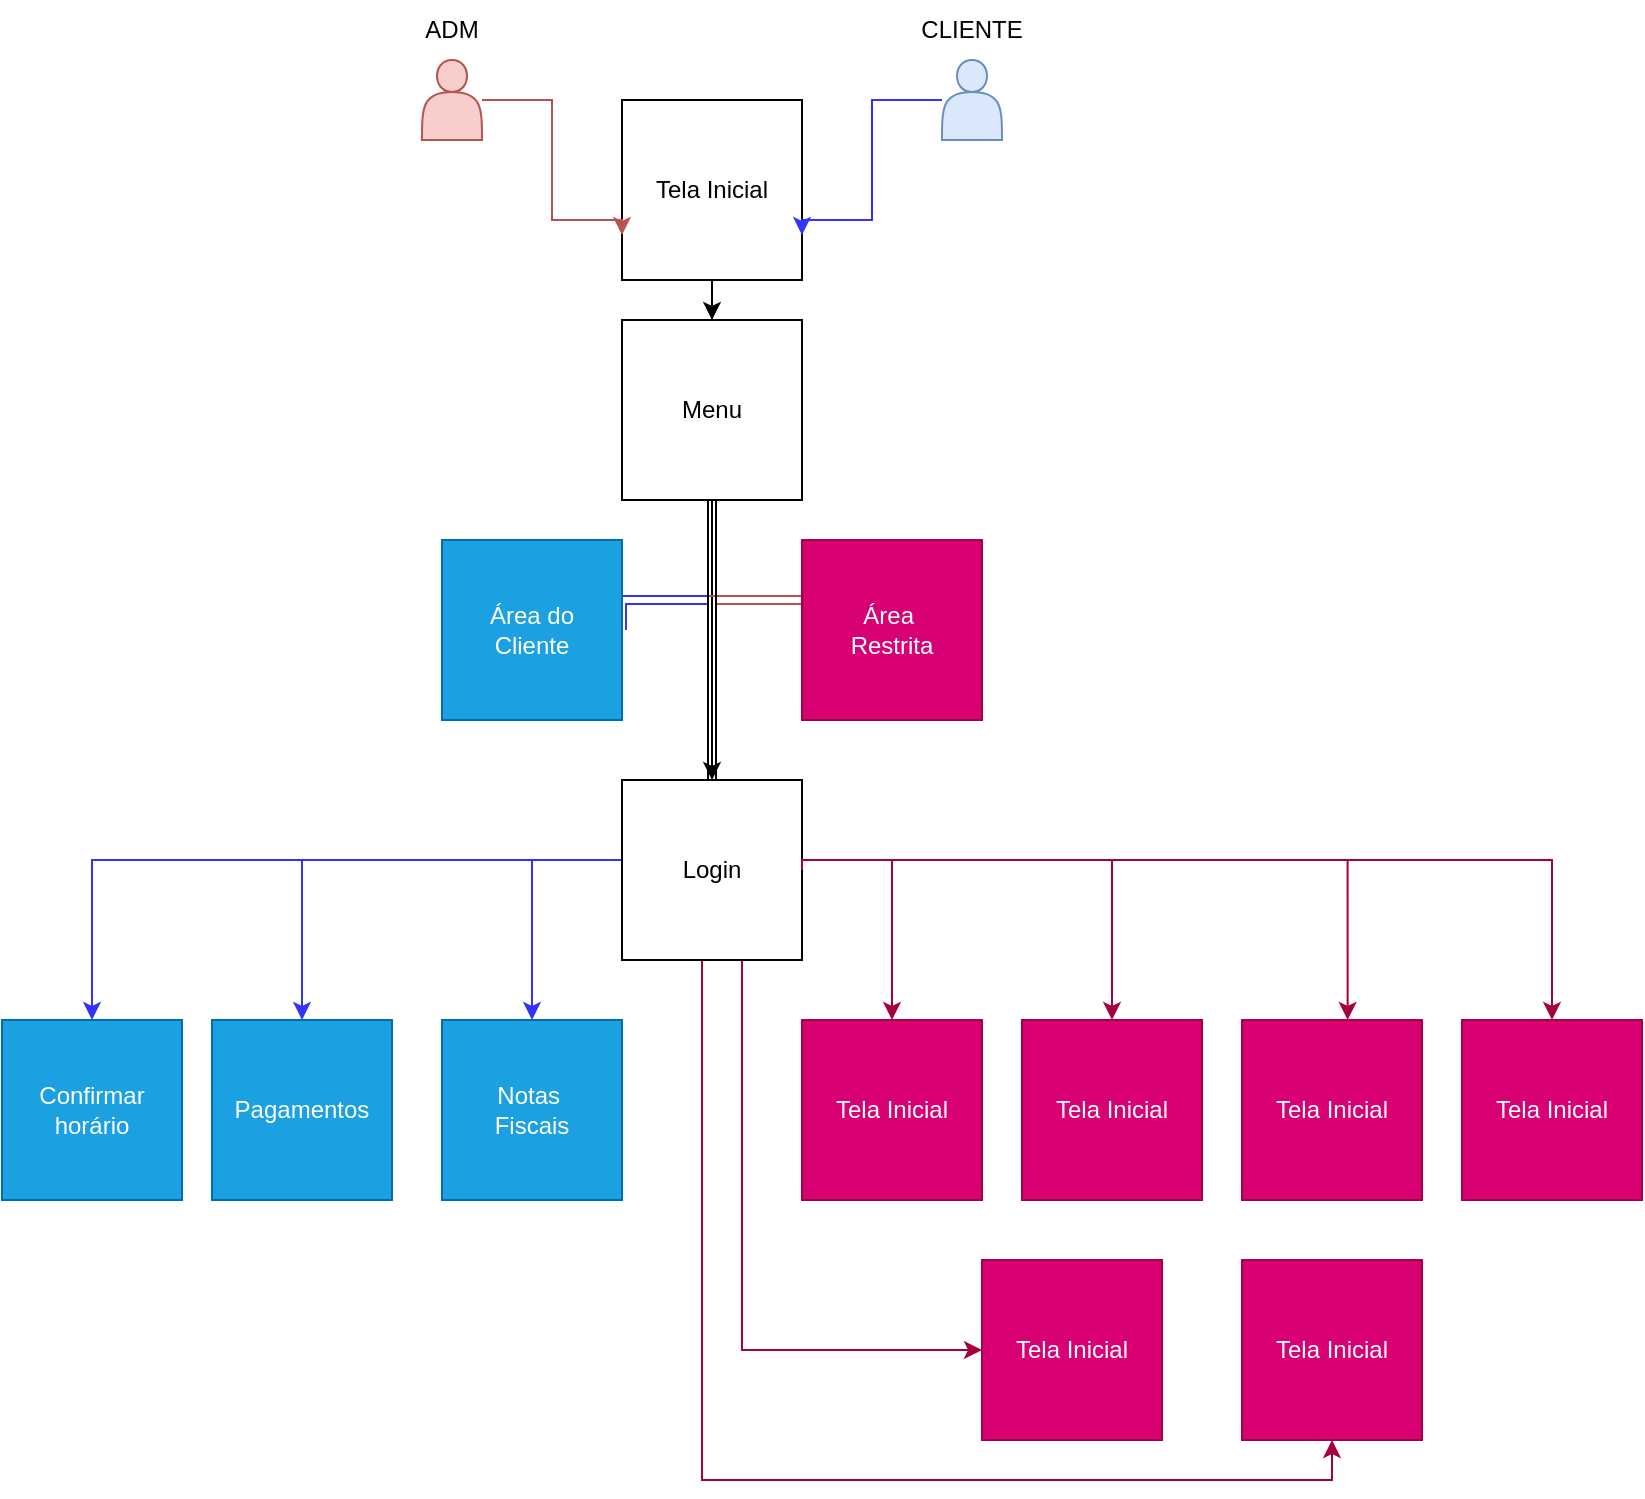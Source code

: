 <mxfile version="22.0.6" type="github">
  <diagram name="Page-1" id="2YBvvXClWsGukQMizWep">
    <mxGraphModel dx="1050" dy="542" grid="1" gridSize="10" guides="1" tooltips="1" connect="1" arrows="1" fold="1" page="1" pageScale="1" pageWidth="850" pageHeight="1100" math="0" shadow="0">
      <root>
        <mxCell id="0" />
        <mxCell id="1" parent="0" />
        <mxCell id="Fu1iSN2TTXEZUGLagNdB-51" value="" style="edgeStyle=orthogonalEdgeStyle;rounded=0;orthogonalLoop=1;jettySize=auto;html=1;" edge="1" parent="1" source="Fu1iSN2TTXEZUGLagNdB-1" target="Fu1iSN2TTXEZUGLagNdB-32">
          <mxGeometry relative="1" as="geometry" />
        </mxCell>
        <mxCell id="Fu1iSN2TTXEZUGLagNdB-1" value="Tela Inicial" style="whiteSpace=wrap;html=1;aspect=fixed;" vertex="1" parent="1">
          <mxGeometry x="320" y="140" width="90" height="90" as="geometry" />
        </mxCell>
        <mxCell id="Fu1iSN2TTXEZUGLagNdB-54" style="edgeStyle=orthogonalEdgeStyle;rounded=0;orthogonalLoop=1;jettySize=auto;html=1;entryX=0;entryY=0.75;entryDx=0;entryDy=0;fillColor=#f8cecc;strokeColor=#b85450;" edge="1" parent="1" source="Fu1iSN2TTXEZUGLagNdB-27" target="Fu1iSN2TTXEZUGLagNdB-1">
          <mxGeometry relative="1" as="geometry">
            <Array as="points">
              <mxPoint x="285" y="140" />
              <mxPoint x="285" y="200" />
              <mxPoint x="320" y="200" />
            </Array>
          </mxGeometry>
        </mxCell>
        <mxCell id="Fu1iSN2TTXEZUGLagNdB-27" value="" style="shape=actor;whiteSpace=wrap;html=1;fillColor=#f8cecc;strokeColor=#b85450;" vertex="1" parent="1">
          <mxGeometry x="220" y="120" width="30" height="40" as="geometry" />
        </mxCell>
        <mxCell id="Fu1iSN2TTXEZUGLagNdB-53" style="edgeStyle=orthogonalEdgeStyle;rounded=0;orthogonalLoop=1;jettySize=auto;html=1;entryX=1;entryY=0.75;entryDx=0;entryDy=0;fontColor=#3333FF;strokeColor=#3333FF;" edge="1" parent="1" source="Fu1iSN2TTXEZUGLagNdB-28" target="Fu1iSN2TTXEZUGLagNdB-1">
          <mxGeometry relative="1" as="geometry">
            <Array as="points">
              <mxPoint x="445" y="140" />
              <mxPoint x="445" y="200" />
              <mxPoint x="410" y="200" />
            </Array>
          </mxGeometry>
        </mxCell>
        <mxCell id="Fu1iSN2TTXEZUGLagNdB-28" value="" style="shape=actor;whiteSpace=wrap;html=1;strokeColor=#6c8ebf;fillColor=#dae8fc;" vertex="1" parent="1">
          <mxGeometry x="480" y="120" width="30" height="40" as="geometry" />
        </mxCell>
        <mxCell id="Fu1iSN2TTXEZUGLagNdB-29" value="ADM" style="text;html=1;strokeColor=none;fillColor=none;align=center;verticalAlign=middle;whiteSpace=wrap;rounded=0;" vertex="1" parent="1">
          <mxGeometry x="205" y="90" width="60" height="30" as="geometry" />
        </mxCell>
        <mxCell id="Fu1iSN2TTXEZUGLagNdB-30" value="CLIENTE" style="text;html=1;strokeColor=none;fillColor=none;align=center;verticalAlign=middle;whiteSpace=wrap;rounded=0;" vertex="1" parent="1">
          <mxGeometry x="465" y="90" width="60" height="30" as="geometry" />
        </mxCell>
        <mxCell id="Fu1iSN2TTXEZUGLagNdB-52" value="" style="edgeStyle=orthogonalEdgeStyle;rounded=0;orthogonalLoop=1;jettySize=auto;html=1;strokeColor=#000000;" edge="1" parent="1" source="Fu1iSN2TTXEZUGLagNdB-32" target="Fu1iSN2TTXEZUGLagNdB-48">
          <mxGeometry relative="1" as="geometry" />
        </mxCell>
        <mxCell id="Fu1iSN2TTXEZUGLagNdB-32" value="Menu" style="whiteSpace=wrap;html=1;aspect=fixed;" vertex="1" parent="1">
          <mxGeometry x="320" y="250" width="90" height="90" as="geometry" />
        </mxCell>
        <mxCell id="Fu1iSN2TTXEZUGLagNdB-69" style="edgeStyle=orthogonalEdgeStyle;rounded=0;orthogonalLoop=1;jettySize=auto;html=1;exitX=1;exitY=0.5;exitDx=0;exitDy=0;entryX=0.5;entryY=0;entryDx=0;entryDy=0;strokeColor=#3333FF;shape=link;" edge="1" parent="1" source="Fu1iSN2TTXEZUGLagNdB-47" target="Fu1iSN2TTXEZUGLagNdB-48">
          <mxGeometry relative="1" as="geometry">
            <Array as="points">
              <mxPoint x="320" y="390" />
              <mxPoint x="365" y="390" />
            </Array>
          </mxGeometry>
        </mxCell>
        <mxCell id="Fu1iSN2TTXEZUGLagNdB-47" value="Área do&lt;br&gt;Cliente" style="whiteSpace=wrap;html=1;aspect=fixed;strokeColor=#006EAF;fillColor=#1ba1e2;fontColor=#ffffff;" vertex="1" parent="1">
          <mxGeometry x="230" y="360" width="90" height="90" as="geometry" />
        </mxCell>
        <mxCell id="Fu1iSN2TTXEZUGLagNdB-71" style="edgeStyle=orthogonalEdgeStyle;rounded=0;orthogonalLoop=1;jettySize=auto;html=1;entryX=0.5;entryY=0;entryDx=0;entryDy=0;strokeColor=#3333FF;" edge="1" parent="1" source="Fu1iSN2TTXEZUGLagNdB-48" target="Fu1iSN2TTXEZUGLagNdB-58">
          <mxGeometry relative="1" as="geometry">
            <Array as="points">
              <mxPoint x="275" y="520" />
            </Array>
          </mxGeometry>
        </mxCell>
        <mxCell id="Fu1iSN2TTXEZUGLagNdB-72" style="edgeStyle=orthogonalEdgeStyle;rounded=0;orthogonalLoop=1;jettySize=auto;html=1;entryX=0.5;entryY=0;entryDx=0;entryDy=0;strokeColor=#3333FF;" edge="1" parent="1" source="Fu1iSN2TTXEZUGLagNdB-48" target="Fu1iSN2TTXEZUGLagNdB-57">
          <mxGeometry relative="1" as="geometry">
            <Array as="points">
              <mxPoint x="160" y="520" />
            </Array>
          </mxGeometry>
        </mxCell>
        <mxCell id="Fu1iSN2TTXEZUGLagNdB-73" style="edgeStyle=orthogonalEdgeStyle;rounded=0;orthogonalLoop=1;jettySize=auto;html=1;entryX=0.5;entryY=0;entryDx=0;entryDy=0;strokeColor=#3333FF;" edge="1" parent="1" source="Fu1iSN2TTXEZUGLagNdB-48" target="Fu1iSN2TTXEZUGLagNdB-64">
          <mxGeometry relative="1" as="geometry">
            <Array as="points">
              <mxPoint x="55" y="520" />
            </Array>
          </mxGeometry>
        </mxCell>
        <mxCell id="Fu1iSN2TTXEZUGLagNdB-77" style="edgeStyle=orthogonalEdgeStyle;rounded=0;orthogonalLoop=1;jettySize=auto;html=1;exitX=1;exitY=0.5;exitDx=0;exitDy=0;entryX=0.5;entryY=0;entryDx=0;entryDy=0;fillColor=#d80073;strokeColor=#A50040;" edge="1" parent="1" source="Fu1iSN2TTXEZUGLagNdB-48" target="Fu1iSN2TTXEZUGLagNdB-59">
          <mxGeometry relative="1" as="geometry">
            <Array as="points">
              <mxPoint x="410" y="520" />
              <mxPoint x="455" y="520" />
            </Array>
          </mxGeometry>
        </mxCell>
        <mxCell id="Fu1iSN2TTXEZUGLagNdB-78" style="edgeStyle=orthogonalEdgeStyle;rounded=0;orthogonalLoop=1;jettySize=auto;html=1;exitX=1;exitY=0.5;exitDx=0;exitDy=0;entryX=0.5;entryY=0;entryDx=0;entryDy=0;fillColor=#d80073;strokeColor=#A50040;" edge="1" parent="1" source="Fu1iSN2TTXEZUGLagNdB-48" target="Fu1iSN2TTXEZUGLagNdB-60">
          <mxGeometry relative="1" as="geometry">
            <Array as="points">
              <mxPoint x="410" y="520" />
              <mxPoint x="565" y="520" />
            </Array>
          </mxGeometry>
        </mxCell>
        <mxCell id="Fu1iSN2TTXEZUGLagNdB-80" style="edgeStyle=orthogonalEdgeStyle;rounded=0;orthogonalLoop=1;jettySize=auto;html=1;exitX=1;exitY=0.5;exitDx=0;exitDy=0;entryX=0.5;entryY=0;entryDx=0;entryDy=0;fillColor=#d80073;strokeColor=#A50040;" edge="1" parent="1" source="Fu1iSN2TTXEZUGLagNdB-48" target="Fu1iSN2TTXEZUGLagNdB-74">
          <mxGeometry relative="1" as="geometry">
            <Array as="points">
              <mxPoint x="410" y="520" />
              <mxPoint x="785" y="520" />
            </Array>
          </mxGeometry>
        </mxCell>
        <mxCell id="Fu1iSN2TTXEZUGLagNdB-82" style="edgeStyle=orthogonalEdgeStyle;rounded=0;orthogonalLoop=1;jettySize=auto;html=1;entryX=0;entryY=0.5;entryDx=0;entryDy=0;fillColor=#d80073;strokeColor=#A50040;" edge="1" parent="1" source="Fu1iSN2TTXEZUGLagNdB-48" target="Fu1iSN2TTXEZUGLagNdB-75">
          <mxGeometry relative="1" as="geometry">
            <Array as="points">
              <mxPoint x="380" y="765" />
            </Array>
          </mxGeometry>
        </mxCell>
        <mxCell id="Fu1iSN2TTXEZUGLagNdB-83" style="edgeStyle=orthogonalEdgeStyle;rounded=0;orthogonalLoop=1;jettySize=auto;html=1;entryX=0.5;entryY=1;entryDx=0;entryDy=0;fillColor=#d80073;strokeColor=#A50040;" edge="1" parent="1" source="Fu1iSN2TTXEZUGLagNdB-48" target="Fu1iSN2TTXEZUGLagNdB-76">
          <mxGeometry relative="1" as="geometry">
            <Array as="points">
              <mxPoint x="360" y="830" />
              <mxPoint x="675" y="830" />
            </Array>
          </mxGeometry>
        </mxCell>
        <mxCell id="Fu1iSN2TTXEZUGLagNdB-48" value="Login" style="whiteSpace=wrap;html=1;aspect=fixed;" vertex="1" parent="1">
          <mxGeometry x="320" y="480" width="90" height="90" as="geometry" />
        </mxCell>
        <mxCell id="Fu1iSN2TTXEZUGLagNdB-49" value="Tela Inicial" style="whiteSpace=wrap;html=1;aspect=fixed;fillColor=#d80073;fontColor=#ffffff;strokeColor=#A50040;" vertex="1" parent="1">
          <mxGeometry x="630" y="600" width="90" height="90" as="geometry" />
        </mxCell>
        <mxCell id="Fu1iSN2TTXEZUGLagNdB-66" style="edgeStyle=orthogonalEdgeStyle;rounded=0;orthogonalLoop=1;jettySize=auto;html=1;entryX=0.5;entryY=0;entryDx=0;entryDy=0;fillColor=#f8cecc;strokeColor=#b85450;shape=link;" edge="1" parent="1" source="Fu1iSN2TTXEZUGLagNdB-50" target="Fu1iSN2TTXEZUGLagNdB-48">
          <mxGeometry relative="1" as="geometry">
            <Array as="points">
              <mxPoint x="365" y="390" />
            </Array>
          </mxGeometry>
        </mxCell>
        <mxCell id="Fu1iSN2TTXEZUGLagNdB-50" value="Área&amp;nbsp;&lt;br&gt;Restrita" style="whiteSpace=wrap;html=1;aspect=fixed;fillColor=#d80073;fontColor=#ffffff;strokeColor=#A50040;" vertex="1" parent="1">
          <mxGeometry x="410" y="360" width="90" height="90" as="geometry" />
        </mxCell>
        <mxCell id="Fu1iSN2TTXEZUGLagNdB-57" value="Pagamentos" style="whiteSpace=wrap;html=1;aspect=fixed;fillColor=#1ba1e2;fontColor=#ffffff;strokeColor=#006EAF;" vertex="1" parent="1">
          <mxGeometry x="115" y="600" width="90" height="90" as="geometry" />
        </mxCell>
        <mxCell id="Fu1iSN2TTXEZUGLagNdB-58" value="Notas&amp;nbsp;&lt;br&gt;Fiscais" style="whiteSpace=wrap;html=1;aspect=fixed;fillColor=#1ba1e2;fontColor=#ffffff;strokeColor=#006EAF;" vertex="1" parent="1">
          <mxGeometry x="230" y="600" width="90" height="90" as="geometry" />
        </mxCell>
        <mxCell id="Fu1iSN2TTXEZUGLagNdB-59" value="Tela Inicial" style="whiteSpace=wrap;html=1;aspect=fixed;fillColor=#d80073;fontColor=#ffffff;strokeColor=#A50040;" vertex="1" parent="1">
          <mxGeometry x="410" y="600" width="90" height="90" as="geometry" />
        </mxCell>
        <mxCell id="Fu1iSN2TTXEZUGLagNdB-60" value="Tela Inicial" style="whiteSpace=wrap;html=1;aspect=fixed;fillColor=#d80073;fontColor=#ffffff;strokeColor=#A50040;" vertex="1" parent="1">
          <mxGeometry x="520" y="600" width="90" height="90" as="geometry" />
        </mxCell>
        <mxCell id="Fu1iSN2TTXEZUGLagNdB-64" value="Confirmar&lt;br&gt;horário" style="whiteSpace=wrap;html=1;aspect=fixed;fillColor=#1ba1e2;fontColor=#ffffff;strokeColor=#006EAF;" vertex="1" parent="1">
          <mxGeometry x="10" y="600" width="90" height="90" as="geometry" />
        </mxCell>
        <mxCell id="Fu1iSN2TTXEZUGLagNdB-70" value="" style="endArrow=classic;html=1;rounded=0;exitX=0.5;exitY=1;exitDx=0;exitDy=0;entryX=0.5;entryY=0;entryDx=0;entryDy=0;shape=link;" edge="1" parent="1" source="Fu1iSN2TTXEZUGLagNdB-32" target="Fu1iSN2TTXEZUGLagNdB-48">
          <mxGeometry width="50" height="50" relative="1" as="geometry">
            <mxPoint x="370" y="550" as="sourcePoint" />
            <mxPoint x="420" y="500" as="targetPoint" />
          </mxGeometry>
        </mxCell>
        <mxCell id="Fu1iSN2TTXEZUGLagNdB-74" value="Tela Inicial" style="whiteSpace=wrap;html=1;aspect=fixed;fillColor=#d80073;fontColor=#ffffff;strokeColor=#A50040;" vertex="1" parent="1">
          <mxGeometry x="740" y="600" width="90" height="90" as="geometry" />
        </mxCell>
        <mxCell id="Fu1iSN2TTXEZUGLagNdB-75" value="Tela Inicial" style="whiteSpace=wrap;html=1;aspect=fixed;fillColor=#d80073;fontColor=#ffffff;strokeColor=#A50040;" vertex="1" parent="1">
          <mxGeometry x="500" y="720" width="90" height="90" as="geometry" />
        </mxCell>
        <mxCell id="Fu1iSN2TTXEZUGLagNdB-76" value="Tela Inicial" style="whiteSpace=wrap;html=1;aspect=fixed;fillColor=#d80073;fontColor=#ffffff;strokeColor=#A50040;" vertex="1" parent="1">
          <mxGeometry x="630" y="720" width="90" height="90" as="geometry" />
        </mxCell>
        <mxCell id="Fu1iSN2TTXEZUGLagNdB-79" style="edgeStyle=orthogonalEdgeStyle;rounded=0;orthogonalLoop=1;jettySize=auto;html=1;exitX=1;exitY=0.5;exitDx=0;exitDy=0;entryX=0.587;entryY=0;entryDx=0;entryDy=0;entryPerimeter=0;fillColor=#d80073;strokeColor=#A50040;" edge="1" parent="1" source="Fu1iSN2TTXEZUGLagNdB-48" target="Fu1iSN2TTXEZUGLagNdB-49">
          <mxGeometry relative="1" as="geometry">
            <Array as="points">
              <mxPoint x="410" y="520" />
              <mxPoint x="683" y="520" />
            </Array>
          </mxGeometry>
        </mxCell>
      </root>
    </mxGraphModel>
  </diagram>
</mxfile>
